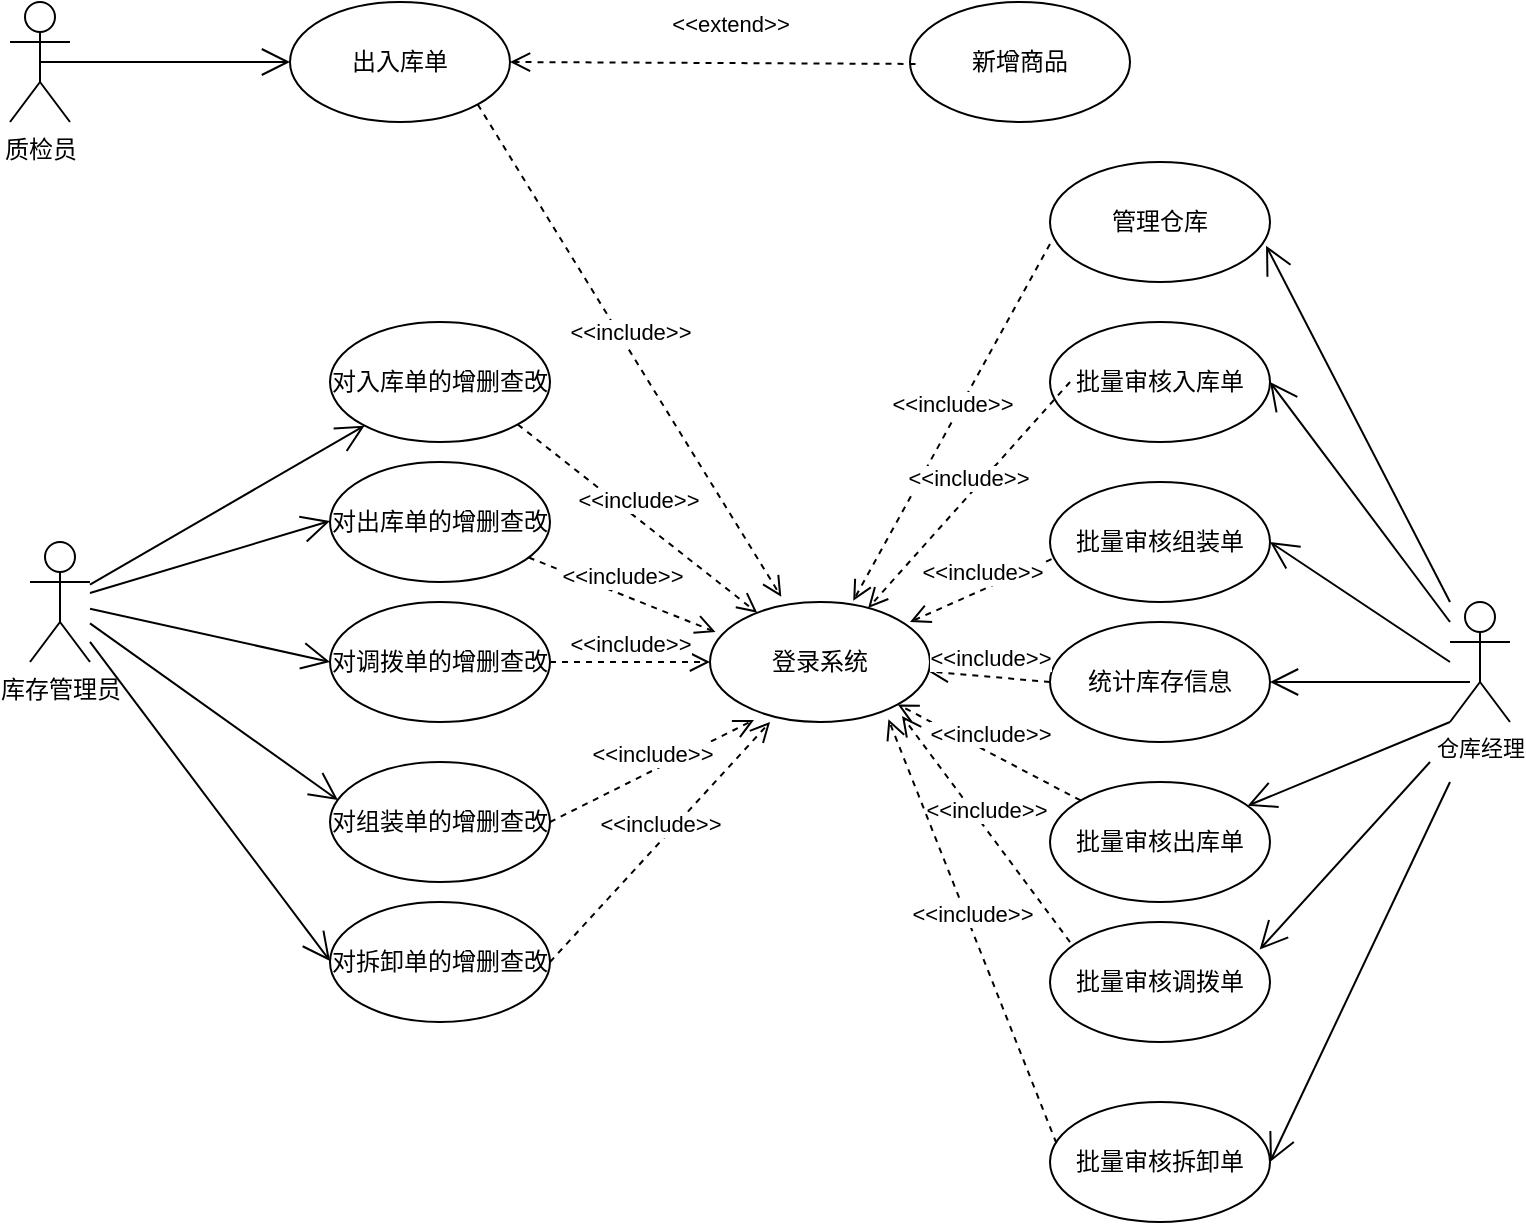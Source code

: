<mxfile version="21.2.1" type="github">
  <diagram name="第 1 页" id="0Jy-A7RiXhqcNDoZxx1T">
    <mxGraphModel dx="1050" dy="573" grid="1" gridSize="10" guides="1" tooltips="1" connect="1" arrows="1" fold="1" page="1" pageScale="1" pageWidth="827" pageHeight="1169" math="0" shadow="0">
      <root>
        <mxCell id="0" />
        <mxCell id="1" parent="0" />
        <mxCell id="8EEO7dM0-29UcOphZMMc-1" value="质检员" style="shape=umlActor;verticalLabelPosition=bottom;verticalAlign=top;html=1;outlineConnect=0;" vertex="1" parent="1">
          <mxGeometry x="10" y="60" width="30" height="60" as="geometry" />
        </mxCell>
        <mxCell id="8EEO7dM0-29UcOphZMMc-5" value="出入库单" style="ellipse;whiteSpace=wrap;html=1;" vertex="1" parent="1">
          <mxGeometry x="150" y="60" width="110" height="60" as="geometry" />
        </mxCell>
        <mxCell id="8EEO7dM0-29UcOphZMMc-6" value="新增商品" style="ellipse;whiteSpace=wrap;html=1;" vertex="1" parent="1">
          <mxGeometry x="460" y="60" width="110" height="60" as="geometry" />
        </mxCell>
        <mxCell id="8EEO7dM0-29UcOphZMMc-9" value="" style="endArrow=open;endFill=1;endSize=12;html=1;rounded=0;exitX=0.5;exitY=0.5;exitDx=0;exitDy=0;exitPerimeter=0;" edge="1" parent="1" source="8EEO7dM0-29UcOphZMMc-1" target="8EEO7dM0-29UcOphZMMc-5">
          <mxGeometry width="160" relative="1" as="geometry">
            <mxPoint x="200" y="280" as="sourcePoint" />
            <mxPoint x="360" y="280" as="targetPoint" />
          </mxGeometry>
        </mxCell>
        <mxCell id="8EEO7dM0-29UcOphZMMc-13" value="&amp;lt;&amp;lt;extend&amp;gt;&amp;gt;" style="html=1;verticalAlign=bottom;endArrow=open;dashed=1;endSize=8;edgeStyle=elbowEdgeStyle;elbow=vertical;curved=0;rounded=0;exitX=0.025;exitY=0.683;exitDx=0;exitDy=0;exitPerimeter=0;" edge="1" parent="1" target="8EEO7dM0-29UcOphZMMc-5">
          <mxGeometry x="-0.08" y="-10" relative="1" as="geometry">
            <mxPoint x="462.75" y="90.98" as="sourcePoint" />
            <mxPoint x="300" y="70" as="targetPoint" />
            <Array as="points">
              <mxPoint x="310" y="90" />
            </Array>
            <mxPoint as="offset" />
          </mxGeometry>
        </mxCell>
        <mxCell id="8EEO7dM0-29UcOphZMMc-15" value="库存管理员" style="shape=umlActor;verticalLabelPosition=bottom;verticalAlign=top;html=1;outlineConnect=0;" vertex="1" parent="1">
          <mxGeometry x="20" y="330" width="30" height="60" as="geometry" />
        </mxCell>
        <mxCell id="8EEO7dM0-29UcOphZMMc-17" value="对入库单的增删查改" style="ellipse;whiteSpace=wrap;html=1;" vertex="1" parent="1">
          <mxGeometry x="170" y="220" width="110" height="60" as="geometry" />
        </mxCell>
        <mxCell id="8EEO7dM0-29UcOphZMMc-19" value="对出库单的增删查改" style="ellipse;whiteSpace=wrap;html=1;" vertex="1" parent="1">
          <mxGeometry x="170" y="290" width="110" height="60" as="geometry" />
        </mxCell>
        <mxCell id="8EEO7dM0-29UcOphZMMc-20" value="" style="endArrow=open;endFill=1;endSize=12;html=1;rounded=0;" edge="1" parent="1" source="8EEO7dM0-29UcOphZMMc-15">
          <mxGeometry width="160" relative="1" as="geometry">
            <mxPoint x="45" y="319.5" as="sourcePoint" />
            <mxPoint x="170" y="319.5" as="targetPoint" />
          </mxGeometry>
        </mxCell>
        <mxCell id="8EEO7dM0-29UcOphZMMc-21" value="" style="endArrow=open;endFill=1;endSize=12;html=1;rounded=0;" edge="1" parent="1" source="8EEO7dM0-29UcOphZMMc-15" target="8EEO7dM0-29UcOphZMMc-17">
          <mxGeometry width="160" relative="1" as="geometry">
            <mxPoint x="55" y="180" as="sourcePoint" />
            <mxPoint x="180" y="180" as="targetPoint" />
          </mxGeometry>
        </mxCell>
        <mxCell id="8EEO7dM0-29UcOphZMMc-22" value="对调拨单的增删查改" style="ellipse;whiteSpace=wrap;html=1;" vertex="1" parent="1">
          <mxGeometry x="170" y="360" width="110" height="60" as="geometry" />
        </mxCell>
        <mxCell id="8EEO7dM0-29UcOphZMMc-23" value="" style="endArrow=open;endFill=1;endSize=12;html=1;rounded=0;entryX=0;entryY=0.5;entryDx=0;entryDy=0;" edge="1" parent="1" source="8EEO7dM0-29UcOphZMMc-15" target="8EEO7dM0-29UcOphZMMc-22">
          <mxGeometry width="160" relative="1" as="geometry">
            <mxPoint x="45" y="399.5" as="sourcePoint" />
            <mxPoint x="170" y="399.5" as="targetPoint" />
          </mxGeometry>
        </mxCell>
        <mxCell id="8EEO7dM0-29UcOphZMMc-24" value="对组装单的增删查改" style="ellipse;whiteSpace=wrap;html=1;" vertex="1" parent="1">
          <mxGeometry x="170" y="440" width="110" height="60" as="geometry" />
        </mxCell>
        <mxCell id="8EEO7dM0-29UcOphZMMc-25" value="" style="endArrow=open;endFill=1;endSize=12;html=1;rounded=0;entryX=0.036;entryY=0.317;entryDx=0;entryDy=0;entryPerimeter=0;" edge="1" parent="1" source="8EEO7dM0-29UcOphZMMc-15" target="8EEO7dM0-29UcOphZMMc-24">
          <mxGeometry width="160" relative="1" as="geometry">
            <mxPoint x="45" y="469.5" as="sourcePoint" />
            <mxPoint x="180" y="460" as="targetPoint" />
          </mxGeometry>
        </mxCell>
        <mxCell id="8EEO7dM0-29UcOphZMMc-27" value="对拆卸单的增删查改" style="ellipse;whiteSpace=wrap;html=1;" vertex="1" parent="1">
          <mxGeometry x="170" y="510" width="110" height="60" as="geometry" />
        </mxCell>
        <mxCell id="8EEO7dM0-29UcOphZMMc-28" value="" style="endArrow=open;endFill=1;endSize=12;html=1;rounded=0;" edge="1" parent="1" source="8EEO7dM0-29UcOphZMMc-15">
          <mxGeometry width="160" relative="1" as="geometry">
            <mxPoint x="60" y="390" as="sourcePoint" />
            <mxPoint x="170" y="539.5" as="targetPoint" />
          </mxGeometry>
        </mxCell>
        <mxCell id="8EEO7dM0-29UcOphZMMc-29" value="登录系统" style="ellipse;whiteSpace=wrap;html=1;" vertex="1" parent="1">
          <mxGeometry x="360" y="360" width="110" height="60" as="geometry" />
        </mxCell>
        <mxCell id="8EEO7dM0-29UcOphZMMc-33" value="&amp;lt;&amp;lt;include&amp;gt;&amp;gt;" style="html=1;verticalAlign=bottom;endArrow=open;dashed=1;endSize=8;elbow=vertical;rounded=0;exitX=1;exitY=1;exitDx=0;exitDy=0;" edge="1" parent="1" source="8EEO7dM0-29UcOphZMMc-17" target="8EEO7dM0-29UcOphZMMc-29">
          <mxGeometry relative="1" as="geometry">
            <mxPoint x="380" y="310" as="sourcePoint" />
            <mxPoint x="250" y="350" as="targetPoint" />
          </mxGeometry>
        </mxCell>
        <mxCell id="8EEO7dM0-29UcOphZMMc-35" value="&amp;lt;&amp;lt;include&amp;gt;&amp;gt;" style="html=1;verticalAlign=bottom;endArrow=open;dashed=1;endSize=8;elbow=vertical;rounded=0;entryX=0.025;entryY=0.25;entryDx=0;entryDy=0;entryPerimeter=0;" edge="1" parent="1" source="8EEO7dM0-29UcOphZMMc-19" target="8EEO7dM0-29UcOphZMMc-29">
          <mxGeometry relative="1" as="geometry">
            <mxPoint x="274" y="281" as="sourcePoint" />
            <mxPoint x="394" y="375" as="targetPoint" />
          </mxGeometry>
        </mxCell>
        <mxCell id="8EEO7dM0-29UcOphZMMc-36" value="&amp;lt;&amp;lt;include&amp;gt;&amp;gt;" style="html=1;verticalAlign=bottom;endArrow=open;dashed=1;endSize=8;elbow=vertical;rounded=0;entryX=0;entryY=0.5;entryDx=0;entryDy=0;" edge="1" parent="1" source="8EEO7dM0-29UcOphZMMc-22" target="8EEO7dM0-29UcOphZMMc-29">
          <mxGeometry relative="1" as="geometry">
            <mxPoint x="284" y="291" as="sourcePoint" />
            <mxPoint x="404" y="385" as="targetPoint" />
          </mxGeometry>
        </mxCell>
        <mxCell id="8EEO7dM0-29UcOphZMMc-37" value="&amp;lt;&amp;lt;include&amp;gt;&amp;gt;" style="html=1;verticalAlign=bottom;endArrow=open;dashed=1;endSize=8;elbow=vertical;rounded=0;exitX=1;exitY=0.5;exitDx=0;exitDy=0;entryX=0.2;entryY=0.983;entryDx=0;entryDy=0;entryPerimeter=0;" edge="1" parent="1" source="8EEO7dM0-29UcOphZMMc-24" target="8EEO7dM0-29UcOphZMMc-29">
          <mxGeometry relative="1" as="geometry">
            <mxPoint x="294" y="301" as="sourcePoint" />
            <mxPoint x="414" y="395" as="targetPoint" />
          </mxGeometry>
        </mxCell>
        <mxCell id="8EEO7dM0-29UcOphZMMc-38" value="&amp;lt;&amp;lt;include&amp;gt;&amp;gt;" style="html=1;verticalAlign=bottom;endArrow=open;dashed=1;endSize=8;elbow=vertical;rounded=0;exitX=1;exitY=0.5;exitDx=0;exitDy=0;entryX=0.273;entryY=1;entryDx=0;entryDy=0;entryPerimeter=0;" edge="1" parent="1" source="8EEO7dM0-29UcOphZMMc-27" target="8EEO7dM0-29UcOphZMMc-29">
          <mxGeometry relative="1" as="geometry">
            <mxPoint x="304" y="311" as="sourcePoint" />
            <mxPoint x="424" y="405" as="targetPoint" />
          </mxGeometry>
        </mxCell>
        <mxCell id="8EEO7dM0-29UcOphZMMc-39" value="&amp;lt;&amp;lt;include&amp;gt;&amp;gt;" style="html=1;verticalAlign=bottom;endArrow=open;dashed=1;endSize=8;elbow=vertical;rounded=0;exitX=1;exitY=1;exitDx=0;exitDy=0;entryX=0.324;entryY=-0.043;entryDx=0;entryDy=0;entryPerimeter=0;" edge="1" parent="1" source="8EEO7dM0-29UcOphZMMc-5" target="8EEO7dM0-29UcOphZMMc-29">
          <mxGeometry relative="1" as="geometry">
            <mxPoint x="304" y="251" as="sourcePoint" />
            <mxPoint x="424" y="345" as="targetPoint" />
          </mxGeometry>
        </mxCell>
        <mxCell id="8EEO7dM0-29UcOphZMMc-40" value="管理仓库" style="ellipse;whiteSpace=wrap;html=1;" vertex="1" parent="1">
          <mxGeometry x="530" y="140" width="110" height="60" as="geometry" />
        </mxCell>
        <mxCell id="8EEO7dM0-29UcOphZMMc-41" value="批量审核入库单" style="ellipse;whiteSpace=wrap;html=1;" vertex="1" parent="1">
          <mxGeometry x="530" y="220" width="110" height="60" as="geometry" />
        </mxCell>
        <mxCell id="8EEO7dM0-29UcOphZMMc-42" value="统计库存信息" style="ellipse;whiteSpace=wrap;html=1;" vertex="1" parent="1">
          <mxGeometry x="530" y="370" width="110" height="60" as="geometry" />
        </mxCell>
        <mxCell id="8EEO7dM0-29UcOphZMMc-43" value="批量审核出库单" style="ellipse;whiteSpace=wrap;html=1;" vertex="1" parent="1">
          <mxGeometry x="530" y="450" width="110" height="60" as="geometry" />
        </mxCell>
        <mxCell id="8EEO7dM0-29UcOphZMMc-44" value="批量审核调拨单" style="ellipse;whiteSpace=wrap;html=1;" vertex="1" parent="1">
          <mxGeometry x="530" y="520" width="110" height="60" as="geometry" />
        </mxCell>
        <mxCell id="8EEO7dM0-29UcOphZMMc-45" value="批量审核拆卸单" style="ellipse;whiteSpace=wrap;html=1;" vertex="1" parent="1">
          <mxGeometry x="530" y="610" width="110" height="60" as="geometry" />
        </mxCell>
        <mxCell id="8EEO7dM0-29UcOphZMMc-46" value="批量审核组装单" style="ellipse;whiteSpace=wrap;html=1;" vertex="1" parent="1">
          <mxGeometry x="530" y="300" width="110" height="60" as="geometry" />
        </mxCell>
        <mxCell id="8EEO7dM0-29UcOphZMMc-47" value="&amp;lt;&amp;lt;include&amp;gt;&amp;gt;" style="html=1;verticalAlign=bottom;endArrow=open;dashed=1;endSize=8;elbow=vertical;rounded=0;exitX=0;exitY=0.683;exitDx=0;exitDy=0;entryX=0.651;entryY=-0.01;entryDx=0;entryDy=0;entryPerimeter=0;exitPerimeter=0;" edge="1" parent="1" source="8EEO7dM0-29UcOphZMMc-40" target="8EEO7dM0-29UcOphZMMc-29">
          <mxGeometry relative="1" as="geometry">
            <mxPoint x="254" y="121" as="sourcePoint" />
            <mxPoint x="406" y="367" as="targetPoint" />
          </mxGeometry>
        </mxCell>
        <mxCell id="8EEO7dM0-29UcOphZMMc-48" value="&amp;lt;&amp;lt;include&amp;gt;&amp;gt;" style="html=1;verticalAlign=bottom;endArrow=open;dashed=1;endSize=8;elbow=vertical;rounded=0;exitX=0.091;exitY=0.5;exitDx=0;exitDy=0;exitPerimeter=0;" edge="1" parent="1" source="8EEO7dM0-29UcOphZMMc-41" target="8EEO7dM0-29UcOphZMMc-29">
          <mxGeometry relative="1" as="geometry">
            <mxPoint x="264" y="131" as="sourcePoint" />
            <mxPoint x="416" y="377" as="targetPoint" />
          </mxGeometry>
        </mxCell>
        <mxCell id="8EEO7dM0-29UcOphZMMc-49" value="&amp;lt;&amp;lt;include&amp;gt;&amp;gt;" style="html=1;verticalAlign=bottom;endArrow=open;dashed=1;endSize=8;elbow=vertical;rounded=0;exitX=0.007;exitY=0.643;exitDx=0;exitDy=0;exitPerimeter=0;" edge="1" parent="1" source="8EEO7dM0-29UcOphZMMc-46">
          <mxGeometry relative="1" as="geometry">
            <mxPoint x="274" y="141" as="sourcePoint" />
            <mxPoint x="460" y="370" as="targetPoint" />
          </mxGeometry>
        </mxCell>
        <mxCell id="8EEO7dM0-29UcOphZMMc-50" value="&amp;lt;&amp;lt;include&amp;gt;&amp;gt;" style="html=1;verticalAlign=bottom;endArrow=open;dashed=1;endSize=8;elbow=vertical;rounded=0;exitX=0;exitY=0.5;exitDx=0;exitDy=0;" edge="1" parent="1" source="8EEO7dM0-29UcOphZMMc-42" target="8EEO7dM0-29UcOphZMMc-29">
          <mxGeometry relative="1" as="geometry">
            <mxPoint x="284" y="151" as="sourcePoint" />
            <mxPoint x="436" y="397" as="targetPoint" />
          </mxGeometry>
        </mxCell>
        <mxCell id="8EEO7dM0-29UcOphZMMc-51" value="&amp;lt;&amp;lt;include&amp;gt;&amp;gt;" style="html=1;verticalAlign=bottom;endArrow=open;dashed=1;endSize=8;elbow=vertical;rounded=0;entryX=1;entryY=1;entryDx=0;entryDy=0;" edge="1" parent="1" source="8EEO7dM0-29UcOphZMMc-43" target="8EEO7dM0-29UcOphZMMc-29">
          <mxGeometry relative="1" as="geometry">
            <mxPoint x="294" y="161" as="sourcePoint" />
            <mxPoint x="446" y="407" as="targetPoint" />
          </mxGeometry>
        </mxCell>
        <mxCell id="8EEO7dM0-29UcOphZMMc-52" value="&amp;lt;&amp;lt;include&amp;gt;&amp;gt;" style="html=1;verticalAlign=bottom;endArrow=open;dashed=1;endSize=8;elbow=vertical;rounded=0;exitX=0.091;exitY=0.167;exitDx=0;exitDy=0;entryX=0.324;entryY=-0.043;entryDx=0;entryDy=0;entryPerimeter=0;exitPerimeter=0;" edge="1" parent="1" source="8EEO7dM0-29UcOphZMMc-44">
          <mxGeometry relative="1" as="geometry">
            <mxPoint x="304" y="171" as="sourcePoint" />
            <mxPoint x="456" y="417" as="targetPoint" />
          </mxGeometry>
        </mxCell>
        <mxCell id="8EEO7dM0-29UcOphZMMc-53" value="&amp;lt;&amp;lt;include&amp;gt;&amp;gt;" style="html=1;verticalAlign=bottom;endArrow=open;dashed=1;endSize=8;elbow=vertical;rounded=0;exitX=0.029;exitY=0.343;exitDx=0;exitDy=0;entryX=0.811;entryY=0.977;entryDx=0;entryDy=0;entryPerimeter=0;exitPerimeter=0;" edge="1" parent="1" source="8EEO7dM0-29UcOphZMMc-45" target="8EEO7dM0-29UcOphZMMc-29">
          <mxGeometry relative="1" as="geometry">
            <mxPoint x="314" y="181" as="sourcePoint" />
            <mxPoint x="466" y="427" as="targetPoint" />
          </mxGeometry>
        </mxCell>
        <mxCell id="8EEO7dM0-29UcOphZMMc-54" value="仓库经理" style="shape=umlActor;verticalLabelPosition=bottom;verticalAlign=top;html=1;fontFamily=Helvetica;fontSize=11;fontColor=default;" vertex="1" parent="1">
          <mxGeometry x="730" y="360" width="30" height="60" as="geometry" />
        </mxCell>
        <mxCell id="8EEO7dM0-29UcOphZMMc-55" value="" style="endArrow=open;endFill=1;endSize=12;html=1;rounded=0;entryX=0.982;entryY=0.697;entryDx=0;entryDy=0;entryPerimeter=0;" edge="1" parent="1" target="8EEO7dM0-29UcOphZMMc-40">
          <mxGeometry width="160" relative="1" as="geometry">
            <mxPoint x="730" y="360" as="sourcePoint" />
            <mxPoint x="197" y="282" as="targetPoint" />
          </mxGeometry>
        </mxCell>
        <mxCell id="8EEO7dM0-29UcOphZMMc-56" value="" style="endArrow=open;endFill=1;endSize=12;html=1;rounded=0;entryX=1;entryY=0.5;entryDx=0;entryDy=0;" edge="1" parent="1" target="8EEO7dM0-29UcOphZMMc-41">
          <mxGeometry width="160" relative="1" as="geometry">
            <mxPoint x="730" y="370" as="sourcePoint" />
            <mxPoint x="648" y="192" as="targetPoint" />
          </mxGeometry>
        </mxCell>
        <mxCell id="8EEO7dM0-29UcOphZMMc-57" value="" style="endArrow=open;endFill=1;endSize=12;html=1;rounded=0;entryX=1;entryY=0.5;entryDx=0;entryDy=0;" edge="1" parent="1" target="8EEO7dM0-29UcOphZMMc-46">
          <mxGeometry width="160" relative="1" as="geometry">
            <mxPoint x="730" y="390" as="sourcePoint" />
            <mxPoint x="658" y="202" as="targetPoint" />
          </mxGeometry>
        </mxCell>
        <mxCell id="8EEO7dM0-29UcOphZMMc-58" value="" style="endArrow=open;endFill=1;endSize=12;html=1;rounded=0;" edge="1" parent="1" target="8EEO7dM0-29UcOphZMMc-42">
          <mxGeometry width="160" relative="1" as="geometry">
            <mxPoint x="740" y="400" as="sourcePoint" />
            <mxPoint x="668" y="212" as="targetPoint" />
          </mxGeometry>
        </mxCell>
        <mxCell id="8EEO7dM0-29UcOphZMMc-59" value="" style="endArrow=open;endFill=1;endSize=12;html=1;rounded=0;exitX=0;exitY=1;exitDx=0;exitDy=0;exitPerimeter=0;" edge="1" parent="1" source="8EEO7dM0-29UcOphZMMc-54" target="8EEO7dM0-29UcOphZMMc-43">
          <mxGeometry width="160" relative="1" as="geometry">
            <mxPoint x="785" y="430" as="sourcePoint" />
            <mxPoint x="678" y="222" as="targetPoint" />
          </mxGeometry>
        </mxCell>
        <mxCell id="8EEO7dM0-29UcOphZMMc-61" value="" style="endArrow=open;endFill=1;endSize=12;html=1;rounded=0;entryX=0.953;entryY=0.23;entryDx=0;entryDy=0;entryPerimeter=0;" edge="1" parent="1" target="8EEO7dM0-29UcOphZMMc-44">
          <mxGeometry width="160" relative="1" as="geometry">
            <mxPoint x="720" y="440" as="sourcePoint" />
            <mxPoint x="688" y="232" as="targetPoint" />
          </mxGeometry>
        </mxCell>
        <mxCell id="8EEO7dM0-29UcOphZMMc-62" value="" style="endArrow=open;endFill=1;endSize=12;html=1;rounded=0;entryX=1;entryY=0.5;entryDx=0;entryDy=0;" edge="1" parent="1" target="8EEO7dM0-29UcOphZMMc-45">
          <mxGeometry width="160" relative="1" as="geometry">
            <mxPoint x="730" y="450" as="sourcePoint" />
            <mxPoint x="698" y="242" as="targetPoint" />
          </mxGeometry>
        </mxCell>
      </root>
    </mxGraphModel>
  </diagram>
</mxfile>
